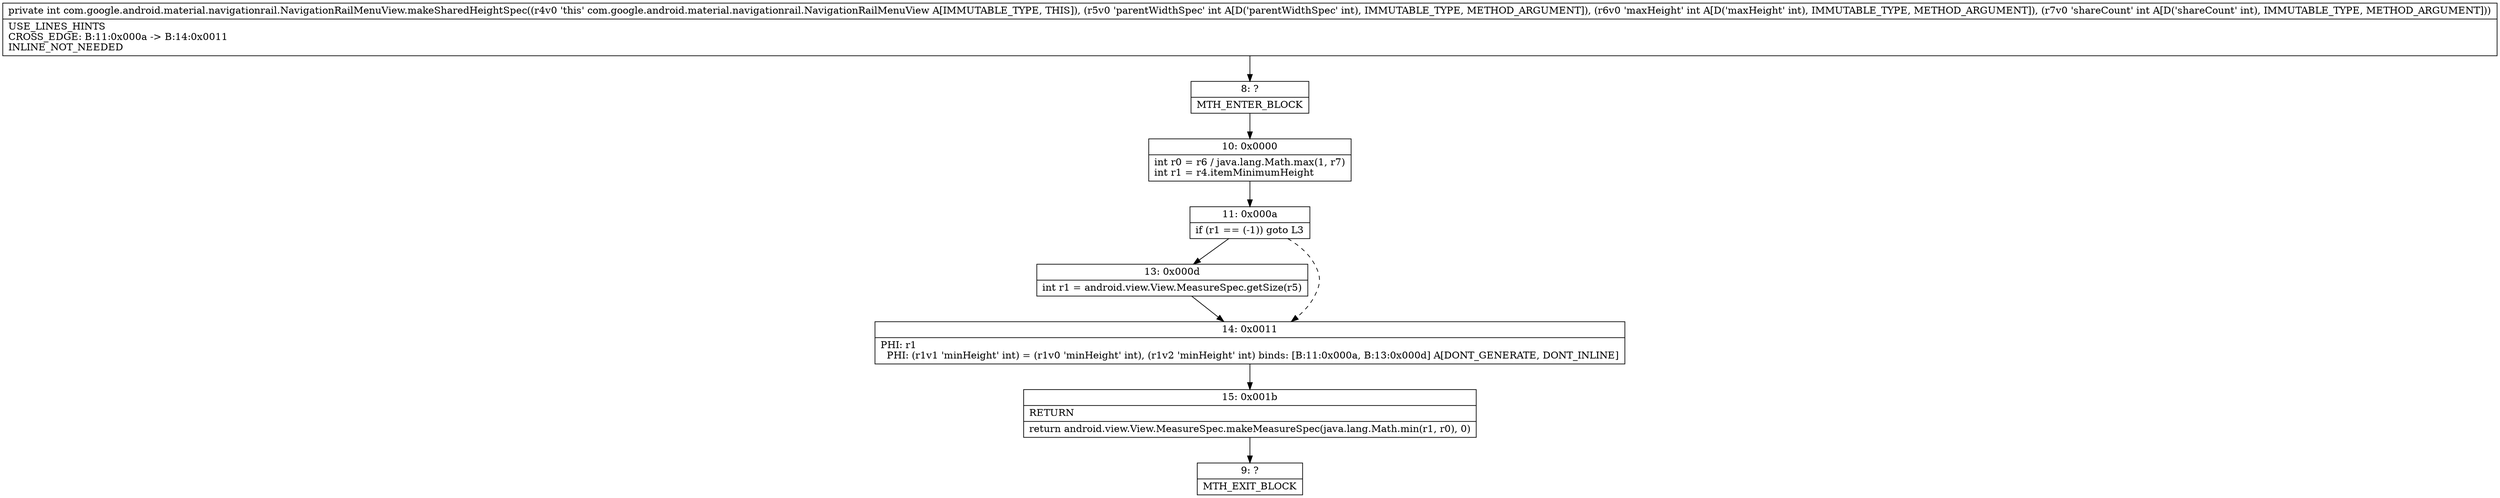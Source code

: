 digraph "CFG forcom.google.android.material.navigationrail.NavigationRailMenuView.makeSharedHeightSpec(III)I" {
Node_8 [shape=record,label="{8\:\ ?|MTH_ENTER_BLOCK\l}"];
Node_10 [shape=record,label="{10\:\ 0x0000|int r0 = r6 \/ java.lang.Math.max(1, r7)\lint r1 = r4.itemMinimumHeight\l}"];
Node_11 [shape=record,label="{11\:\ 0x000a|if (r1 == (\-1)) goto L3\l}"];
Node_13 [shape=record,label="{13\:\ 0x000d|int r1 = android.view.View.MeasureSpec.getSize(r5)\l}"];
Node_14 [shape=record,label="{14\:\ 0x0011|PHI: r1 \l  PHI: (r1v1 'minHeight' int) = (r1v0 'minHeight' int), (r1v2 'minHeight' int) binds: [B:11:0x000a, B:13:0x000d] A[DONT_GENERATE, DONT_INLINE]\l}"];
Node_15 [shape=record,label="{15\:\ 0x001b|RETURN\l|return android.view.View.MeasureSpec.makeMeasureSpec(java.lang.Math.min(r1, r0), 0)\l}"];
Node_9 [shape=record,label="{9\:\ ?|MTH_EXIT_BLOCK\l}"];
MethodNode[shape=record,label="{private int com.google.android.material.navigationrail.NavigationRailMenuView.makeSharedHeightSpec((r4v0 'this' com.google.android.material.navigationrail.NavigationRailMenuView A[IMMUTABLE_TYPE, THIS]), (r5v0 'parentWidthSpec' int A[D('parentWidthSpec' int), IMMUTABLE_TYPE, METHOD_ARGUMENT]), (r6v0 'maxHeight' int A[D('maxHeight' int), IMMUTABLE_TYPE, METHOD_ARGUMENT]), (r7v0 'shareCount' int A[D('shareCount' int), IMMUTABLE_TYPE, METHOD_ARGUMENT]))  | USE_LINES_HINTS\lCROSS_EDGE: B:11:0x000a \-\> B:14:0x0011\lINLINE_NOT_NEEDED\l}"];
MethodNode -> Node_8;Node_8 -> Node_10;
Node_10 -> Node_11;
Node_11 -> Node_13;
Node_11 -> Node_14[style=dashed];
Node_13 -> Node_14;
Node_14 -> Node_15;
Node_15 -> Node_9;
}

